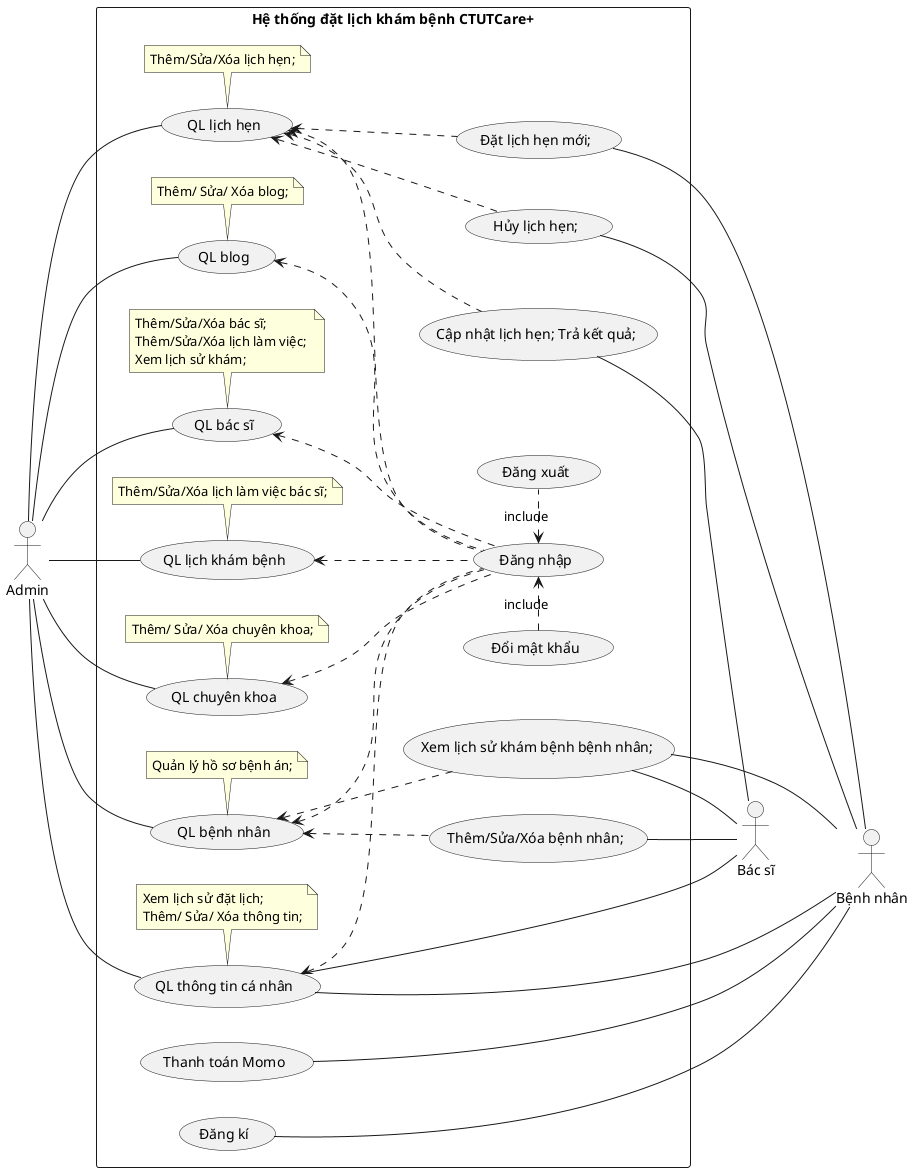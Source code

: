 @startuml CTUTCare
' skinparam Shadowing true
left to right direction

'------------- Actor -------------
' actor "User" as User
actor "Admin" as Admin
actor "Bác sĩ" as Doctor
actor "Bệnh nhân" as Patient

'----------- Extend -----------
' Admin --|> User
' User <|-- Doctor
' User <|-- Patient

'------------- Boundary -------------
rectangle "Hệ thống đặt lịch khám bệnh CTUTCare+" {

'>>>>>>>>>>>>>>> Khai báo >>>>>>>>>>>>>>>

'------- UceeCase Tổng quát -------
    (QL thông tin cá nhân) as QLTTCN
    
    (QL lịch hẹn) as QLLH

    (QL lịch khám bệnh) as QLLKB

    (QL blog) as QLB
 
    ' (QL phòng khám) as QLPK
   
    (QL chuyên khoa) as QLCK
  
    (QL bệnh nhân) as QLBN
  
    (QL bác sĩ) as QLBS

    (Thanh toán Momo) as Payment


    note bottom of QLTTCN: Xem lịch sử đặt lịch; \nThêm/ Sửa/ Xóa thông tin;
    
    note bottom of QLLH: Thêm/Sửa/Xóa lịch hẹn; 

    note bottom of QLLKB: Thêm/Sửa/Xóa lịch làm việc bác sĩ; 
    ' note bottom of QLPK: Thêm/ Sửa/ Xóa phòng khám;

    note bottom of QLCK: Thêm/ Sửa/ Xóa chuyên khoa;

    note bottom of QLB: Thêm/ Sửa/ Xóa blog;

    note bottom of QLBN: Quản lý hồ sơ bệnh án;

    note bottom of QLBS: Thêm/Sửa/Xóa bác sĩ; \nThêm/Sửa/Xóa lịch làm việc; \nXem lịch sử khám;

'------------- UceeCase Chi tiết -------------
    'Business
    (Cập nhật lịch hẹn; Trả kết quả;) as UpdateLKB
    QLLH <.. UpdateLKB

    (Thêm/Sửa/Xóa bệnh nhân;) as crudBN
    (Xem lịch sử khám bệnh bệnh nhân; ) as getLKBBN
    QLBN <.. crudBN
    QLBN <.. getLKBBN

    (Đặt lịch hẹn mới;) as createLHM
    (Hủy lịch hẹn;) as cancelHM
    QLLH <.. createLHM
    QLLH <.. cancelHM

    'Account
    (Đăng xuất) as Logout
    (Đăng nhập) as Login
    (Đăng kí) as SignUp
    (Đổi mật khẩu) as ChangePass

'------------- Account -------------
    Login <. Logout: include
    ChangePass .> Login : include

'Tất cả các usecase đều include Login
    QLTTCN <.. Login
    QLLH <.. Login
    QLLKB <.. Login
    ' QLPK <.. Login
    QLCK <.. Login
    QLBN <.. Login
    QLBS <.. Login
    QLB <.. Login

'------------- Admin -------------

Admin -- QLTTCN
    
Admin -- QLLH

Admin -- QLLKB

' Admin -- QLPK
  
Admin -- QLCK
 
Admin -- QLBN
 
Admin -- QLBS

Admin -- QLB


'------------- Doctor -------------
getLKBBN -- Doctor
crudBN -- Doctor
UpdateLKB - Doctor
QLTTCN - Doctor

'------------- Patient -------------
SignUp ---- Patient
cancelHM - Patient
createLHM - Patient
getLKBBN - Patient
Payment -- Patient
QLTTCN -- Patient

}
@enduml